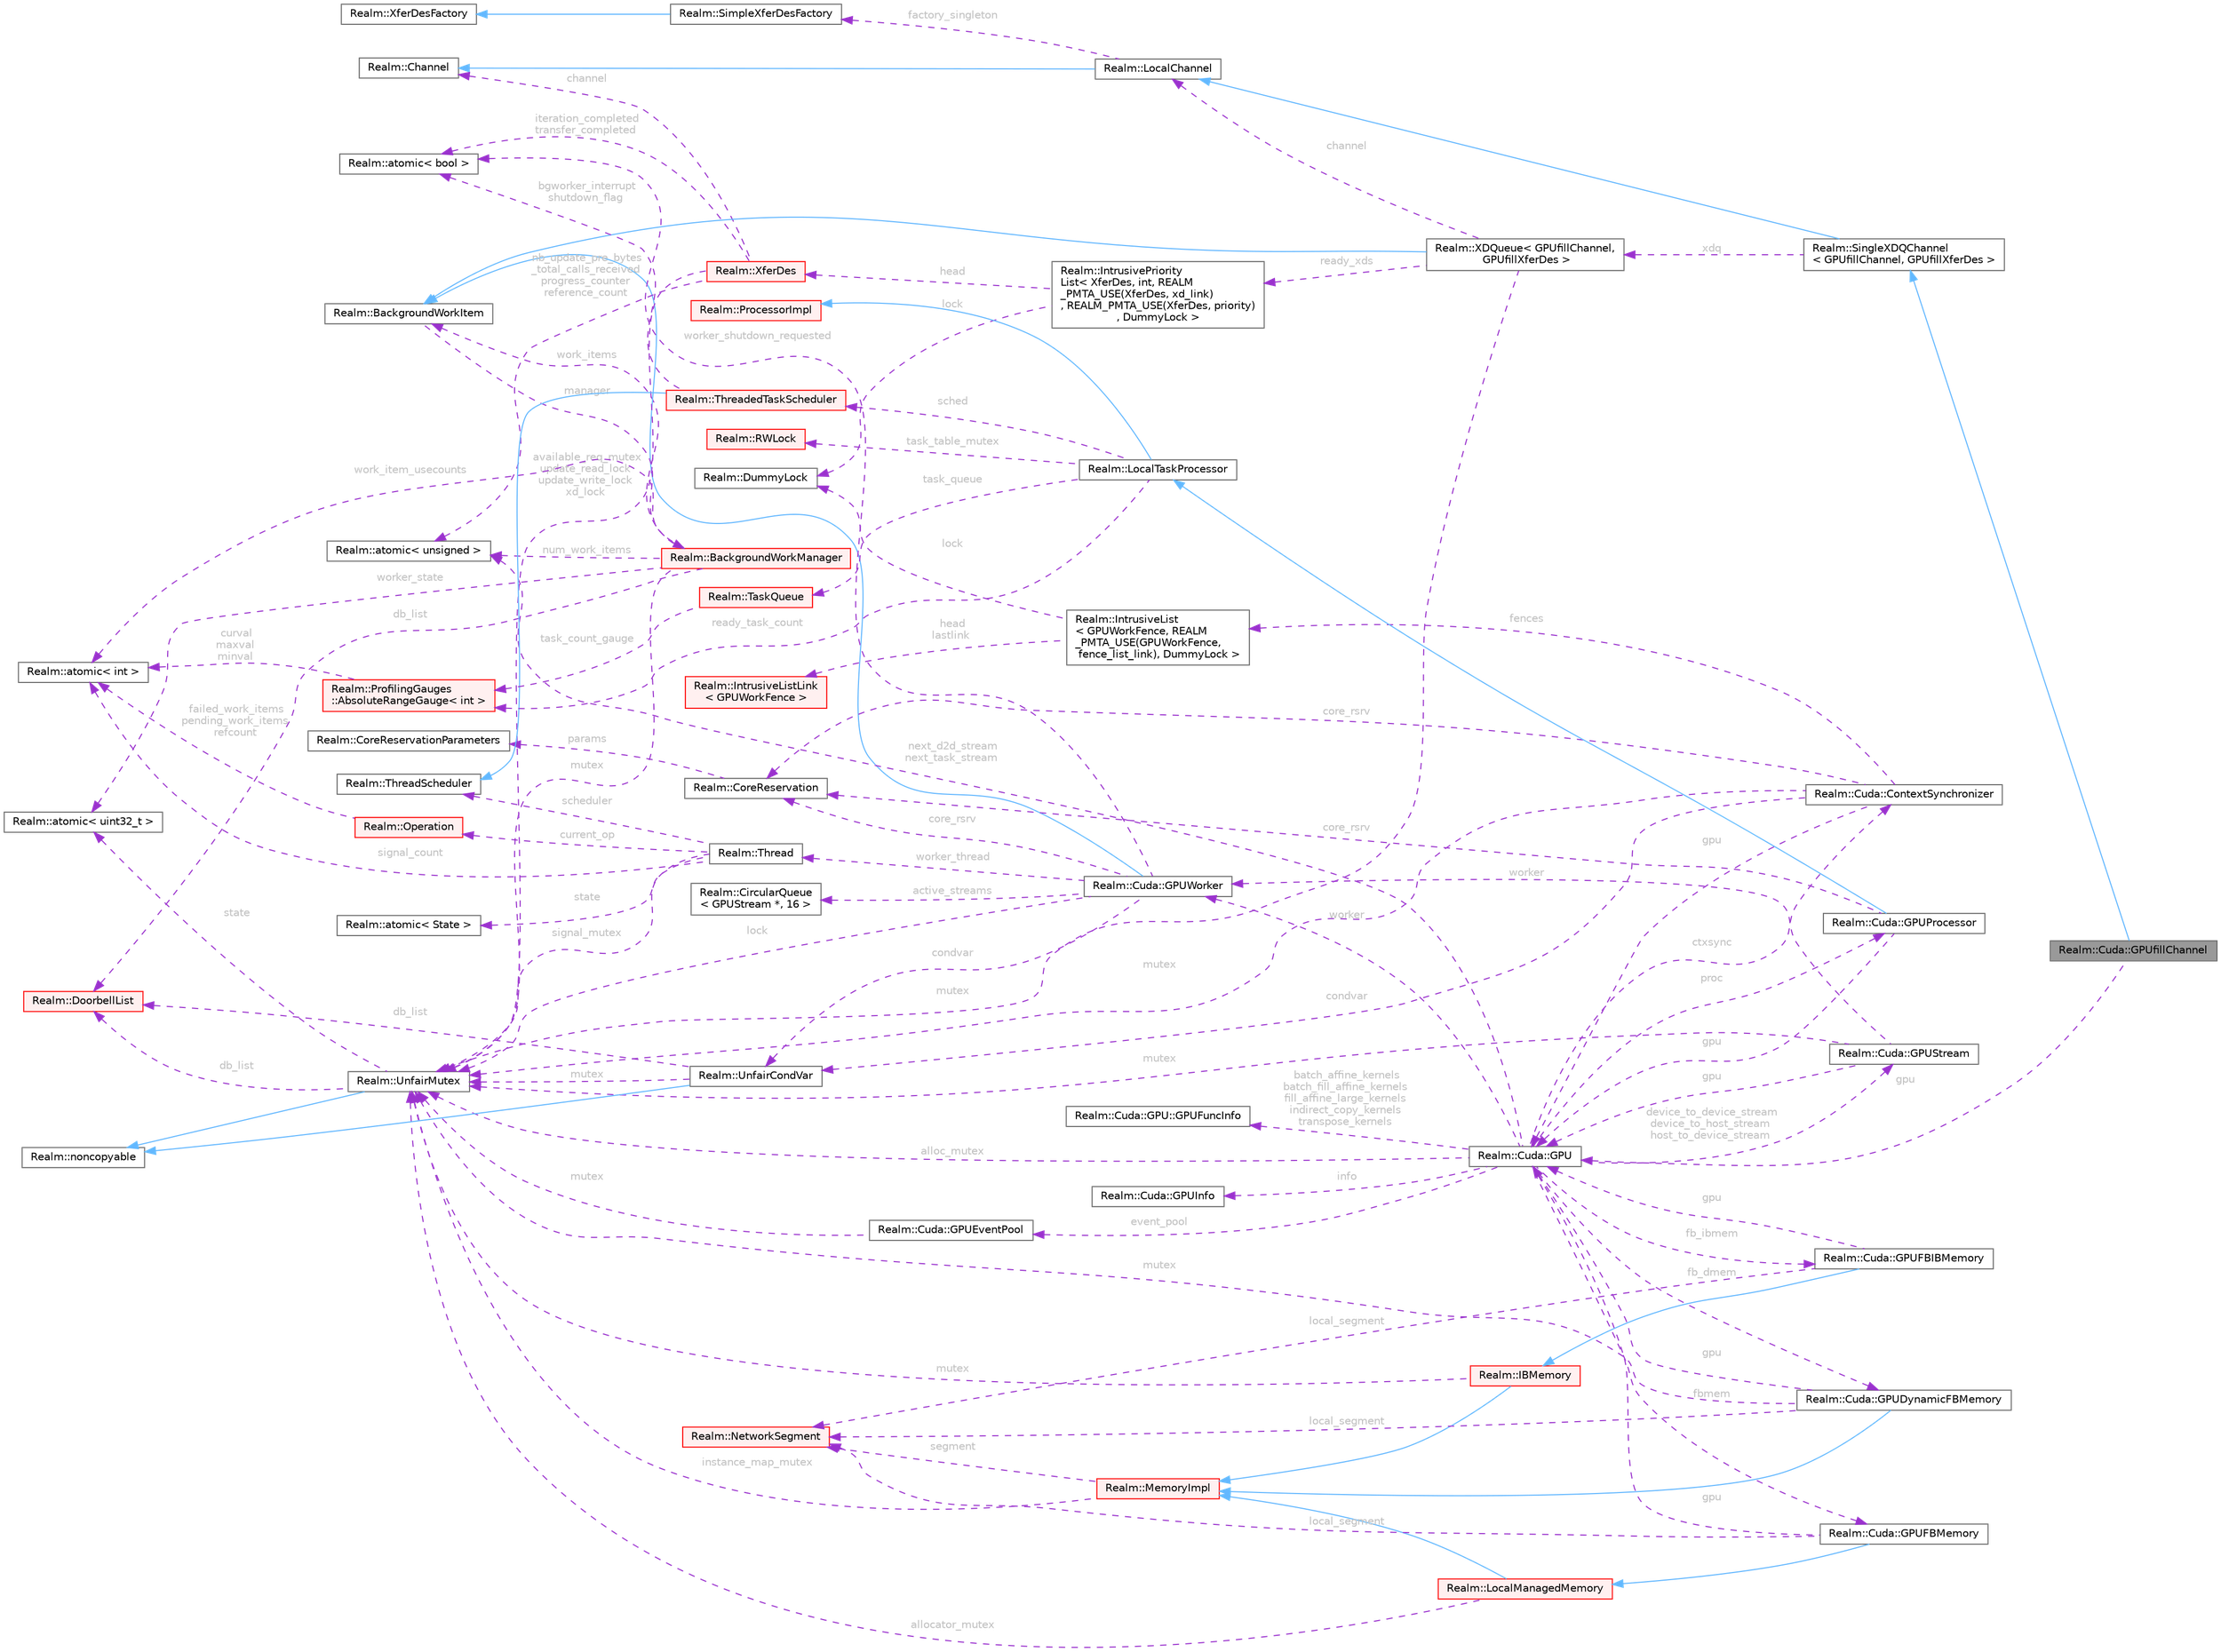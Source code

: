 digraph "Realm::Cuda::GPUfillChannel"
{
 // LATEX_PDF_SIZE
  bgcolor="transparent";
  edge [fontname=Helvetica,fontsize=10,labelfontname=Helvetica,labelfontsize=10];
  node [fontname=Helvetica,fontsize=10,shape=box,height=0.2,width=0.4];
  rankdir="LR";
  Node1 [id="Node000001",label="Realm::Cuda::GPUfillChannel",height=0.2,width=0.4,color="gray40", fillcolor="grey60", style="filled", fontcolor="black",tooltip=" "];
  Node2 -> Node1 [id="edge1_Node000001_Node000002",dir="back",color="steelblue1",style="solid",tooltip=" "];
  Node2 [id="Node000002",label="Realm::SingleXDQChannel\l\< GPUfillChannel, GPUfillXferDes \>",height=0.2,width=0.4,color="gray40", fillcolor="white", style="filled",URL="$classRealm_1_1SingleXDQChannel.html",tooltip=" "];
  Node3 -> Node2 [id="edge2_Node000002_Node000003",dir="back",color="steelblue1",style="solid",tooltip=" "];
  Node3 [id="Node000003",label="Realm::LocalChannel",height=0.2,width=0.4,color="gray40", fillcolor="white", style="filled",URL="$classRealm_1_1LocalChannel.html",tooltip=" "];
  Node4 -> Node3 [id="edge3_Node000003_Node000004",dir="back",color="steelblue1",style="solid",tooltip=" "];
  Node4 [id="Node000004",label="Realm::Channel",height=0.2,width=0.4,color="gray40", fillcolor="white", style="filled",URL="$classRealm_1_1Channel.html",tooltip=" "];
  Node5 -> Node3 [id="edge4_Node000003_Node000005",dir="back",color="darkorchid3",style="dashed",tooltip=" ",label=" factory_singleton",fontcolor="grey" ];
  Node5 [id="Node000005",label="Realm::SimpleXferDesFactory",height=0.2,width=0.4,color="gray40", fillcolor="white", style="filled",URL="$classRealm_1_1SimpleXferDesFactory.html",tooltip=" "];
  Node6 -> Node5 [id="edge5_Node000005_Node000006",dir="back",color="steelblue1",style="solid",tooltip=" "];
  Node6 [id="Node000006",label="Realm::XferDesFactory",height=0.2,width=0.4,color="gray40", fillcolor="white", style="filled",URL="$classRealm_1_1XferDesFactory.html",tooltip=" "];
  Node7 -> Node2 [id="edge6_Node000002_Node000007",dir="back",color="darkorchid3",style="dashed",tooltip=" ",label=" xdq",fontcolor="grey" ];
  Node7 [id="Node000007",label="Realm::XDQueue\< GPUfillChannel,\l GPUfillXferDes \>",height=0.2,width=0.4,color="gray40", fillcolor="white", style="filled",URL="$classRealm_1_1XDQueue.html",tooltip=" "];
  Node8 -> Node7 [id="edge7_Node000007_Node000008",dir="back",color="steelblue1",style="solid",tooltip=" "];
  Node8 [id="Node000008",label="Realm::BackgroundWorkItem",height=0.2,width=0.4,color="gray40", fillcolor="white", style="filled",URL="$classRealm_1_1BackgroundWorkItem.html",tooltip=" "];
  Node9 -> Node8 [id="edge8_Node000008_Node000009",dir="back",color="darkorchid3",style="dashed",tooltip=" ",label=" manager",fontcolor="grey" ];
  Node9 [id="Node000009",label="Realm::BackgroundWorkManager",height=0.2,width=0.4,color="red", fillcolor="#FFF0F0", style="filled",URL="$classRealm_1_1BackgroundWorkManager.html",tooltip=" "];
  Node11 -> Node9 [id="edge9_Node000009_Node000011",dir="back",color="darkorchid3",style="dashed",tooltip=" ",label=" mutex",fontcolor="grey" ];
  Node11 [id="Node000011",label="Realm::UnfairMutex",height=0.2,width=0.4,color="gray40", fillcolor="white", style="filled",URL="$classRealm_1_1UnfairMutex.html",tooltip=" "];
  Node12 -> Node11 [id="edge10_Node000011_Node000012",dir="back",color="steelblue1",style="solid",tooltip=" "];
  Node12 [id="Node000012",label="Realm::noncopyable",height=0.2,width=0.4,color="gray40", fillcolor="white", style="filled",URL="$classRealm_1_1noncopyable.html",tooltip=" "];
  Node13 -> Node11 [id="edge11_Node000011_Node000013",dir="back",color="darkorchid3",style="dashed",tooltip=" ",label=" state",fontcolor="grey" ];
  Node13 [id="Node000013",label="Realm::atomic\< uint32_t \>",height=0.2,width=0.4,color="gray40", fillcolor="white", style="filled",URL="$classRealm_1_1atomic.html",tooltip=" "];
  Node14 -> Node11 [id="edge12_Node000011_Node000014",dir="back",color="darkorchid3",style="dashed",tooltip=" ",label=" db_list",fontcolor="grey" ];
  Node14 [id="Node000014",label="Realm::DoorbellList",height=0.2,width=0.4,color="red", fillcolor="#FFF0F0", style="filled",URL="$classRealm_1_1DoorbellList.html",tooltip=" "];
  Node16 -> Node9 [id="edge13_Node000009_Node000016",dir="back",color="darkorchid3",style="dashed",tooltip=" ",label=" num_work_items",fontcolor="grey" ];
  Node16 [id="Node000016",label="Realm::atomic\< unsigned \>",height=0.2,width=0.4,color="gray40", fillcolor="white", style="filled",URL="$classRealm_1_1atomic.html",tooltip=" "];
  Node18 -> Node9 [id="edge14_Node000009_Node000018",dir="back",color="darkorchid3",style="dashed",tooltip=" ",label=" work_item_usecounts",fontcolor="grey" ];
  Node18 [id="Node000018",label="Realm::atomic\< int \>",height=0.2,width=0.4,color="gray40", fillcolor="white", style="filled",URL="$classRealm_1_1atomic.html",tooltip=" "];
  Node8 -> Node9 [id="edge15_Node000009_Node000008",dir="back",color="darkorchid3",style="dashed",tooltip=" ",label=" work_items",fontcolor="grey" ];
  Node13 -> Node9 [id="edge16_Node000009_Node000013",dir="back",color="darkorchid3",style="dashed",tooltip=" ",label=" worker_state",fontcolor="grey" ];
  Node14 -> Node9 [id="edge17_Node000009_Node000014",dir="back",color="darkorchid3",style="dashed",tooltip=" ",label=" db_list",fontcolor="grey" ];
  Node3 -> Node7 [id="edge18_Node000007_Node000003",dir="back",color="darkorchid3",style="dashed",tooltip=" ",label=" channel",fontcolor="grey" ];
  Node11 -> Node7 [id="edge19_Node000007_Node000011",dir="back",color="darkorchid3",style="dashed",tooltip=" ",label=" mutex",fontcolor="grey" ];
  Node21 -> Node7 [id="edge20_Node000007_Node000021",dir="back",color="darkorchid3",style="dashed",tooltip=" ",label=" ready_xds",fontcolor="grey" ];
  Node21 [id="Node000021",label="Realm::IntrusivePriority\lList\< XferDes, int, REALM\l_PMTA_USE(XferDes, xd_link)\l, REALM_PMTA_USE(XferDes, priority)\l, DummyLock \>",height=0.2,width=0.4,color="gray40", fillcolor="white", style="filled",URL="$classRealm_1_1IntrusivePriorityList.html",tooltip=" "];
  Node22 -> Node21 [id="edge21_Node000021_Node000022",dir="back",color="darkorchid3",style="dashed",tooltip=" ",label=" lock",fontcolor="grey" ];
  Node22 [id="Node000022",label="Realm::DummyLock",height=0.2,width=0.4,color="gray40", fillcolor="white", style="filled",URL="$classRealm_1_1DummyLock.html",tooltip=" "];
  Node23 -> Node21 [id="edge22_Node000021_Node000023",dir="back",color="darkorchid3",style="dashed",tooltip=" ",label=" head",fontcolor="grey" ];
  Node23 [id="Node000023",label="Realm::XferDes",height=0.2,width=0.4,color="red", fillcolor="#FFF0F0", style="filled",URL="$classRealm_1_1XferDes.html",tooltip=" "];
  Node26 -> Node23 [id="edge23_Node000023_Node000026",dir="back",color="darkorchid3",style="dashed",tooltip=" ",label=" iteration_completed\ntransfer_completed",fontcolor="grey" ];
  Node26 [id="Node000026",label="Realm::atomic\< bool \>",height=0.2,width=0.4,color="gray40", fillcolor="white", style="filled",URL="$classRealm_1_1atomic.html",tooltip=" "];
  Node4 -> Node23 [id="edge24_Node000023_Node000004",dir="back",color="darkorchid3",style="dashed",tooltip=" ",label=" channel",fontcolor="grey" ];
  Node11 -> Node23 [id="edge25_Node000023_Node000011",dir="back",color="darkorchid3",style="dashed",tooltip=" ",label=" available_req_mutex\nupdate_read_lock\nupdate_write_lock\nxd_lock",fontcolor="grey" ];
  Node16 -> Node23 [id="edge26_Node000023_Node000016",dir="back",color="darkorchid3",style="dashed",tooltip=" ",label=" nb_update_pre_bytes\l_total_calls_received\nprogress_counter\nreference_count",fontcolor="grey" ];
  Node34 -> Node1 [id="edge27_Node000001_Node000034",dir="back",color="darkorchid3",style="dashed",tooltip=" ",label=" gpu",fontcolor="grey" ];
  Node34 [id="Node000034",label="Realm::Cuda::GPU",height=0.2,width=0.4,color="gray40", fillcolor="white", style="filled",URL="$classRealm_1_1Cuda_1_1GPU.html",tooltip=" "];
  Node35 -> Node34 [id="edge28_Node000034_Node000035",dir="back",color="darkorchid3",style="dashed",tooltip=" ",label=" ctxsync",fontcolor="grey" ];
  Node35 [id="Node000035",label="Realm::Cuda::ContextSynchronizer",height=0.2,width=0.4,color="gray40", fillcolor="white", style="filled",URL="$classRealm_1_1Cuda_1_1ContextSynchronizer.html",tooltip=" "];
  Node34 -> Node35 [id="edge29_Node000035_Node000034",dir="back",color="darkorchid3",style="dashed",tooltip=" ",label=" gpu",fontcolor="grey" ];
  Node11 -> Node35 [id="edge30_Node000035_Node000011",dir="back",color="darkorchid3",style="dashed",tooltip=" ",label=" mutex",fontcolor="grey" ];
  Node36 -> Node35 [id="edge31_Node000035_Node000036",dir="back",color="darkorchid3",style="dashed",tooltip=" ",label=" condvar",fontcolor="grey" ];
  Node36 [id="Node000036",label="Realm::UnfairCondVar",height=0.2,width=0.4,color="gray40", fillcolor="white", style="filled",URL="$classRealm_1_1UnfairCondVar.html",tooltip=" "];
  Node12 -> Node36 [id="edge32_Node000036_Node000012",dir="back",color="steelblue1",style="solid",tooltip=" "];
  Node11 -> Node36 [id="edge33_Node000036_Node000011",dir="back",color="darkorchid3",style="dashed",tooltip=" ",label=" mutex",fontcolor="grey" ];
  Node14 -> Node36 [id="edge34_Node000036_Node000014",dir="back",color="darkorchid3",style="dashed",tooltip=" ",label=" db_list",fontcolor="grey" ];
  Node37 -> Node35 [id="edge35_Node000035_Node000037",dir="back",color="darkorchid3",style="dashed",tooltip=" ",label=" fences",fontcolor="grey" ];
  Node37 [id="Node000037",label="Realm::IntrusiveList\l\< GPUWorkFence, REALM\l_PMTA_USE(GPUWorkFence,\l fence_list_link), DummyLock \>",height=0.2,width=0.4,color="gray40", fillcolor="white", style="filled",URL="$classRealm_1_1IntrusiveList.html",tooltip=" "];
  Node22 -> Node37 [id="edge36_Node000037_Node000022",dir="back",color="darkorchid3",style="dashed",tooltip=" ",label=" lock",fontcolor="grey" ];
  Node38 -> Node37 [id="edge37_Node000037_Node000038",dir="back",color="darkorchid3",style="dashed",tooltip=" ",label=" head\nlastlink",fontcolor="grey" ];
  Node38 [id="Node000038",label="Realm::IntrusiveListLink\l\< GPUWorkFence \>",height=0.2,width=0.4,color="red", fillcolor="#FFF0F0", style="filled",URL="$structRealm_1_1IntrusiveListLink.html",tooltip=" "];
  Node72 -> Node35 [id="edge38_Node000035_Node000072",dir="back",color="darkorchid3",style="dashed",tooltip=" ",label=" core_rsrv",fontcolor="grey" ];
  Node72 [id="Node000072",label="Realm::CoreReservation",height=0.2,width=0.4,color="gray40", fillcolor="white", style="filled",URL="$classRealm_1_1CoreReservation.html",tooltip=" "];
  Node73 -> Node72 [id="edge39_Node000072_Node000073",dir="back",color="darkorchid3",style="dashed",tooltip=" ",label=" params",fontcolor="grey" ];
  Node73 [id="Node000073",label="Realm::CoreReservationParameters",height=0.2,width=0.4,color="gray40", fillcolor="white", style="filled",URL="$classRealm_1_1CoreReservationParameters.html",tooltip=" "];
  Node74 -> Node34 [id="edge40_Node000034_Node000074",dir="back",color="darkorchid3",style="dashed",tooltip=" ",label=" info",fontcolor="grey" ];
  Node74 [id="Node000074",label="Realm::Cuda::GPUInfo",height=0.2,width=0.4,color="gray40", fillcolor="white", style="filled",URL="$structRealm_1_1Cuda_1_1GPUInfo.html",tooltip=" "];
  Node75 -> Node34 [id="edge41_Node000034_Node000075",dir="back",color="darkorchid3",style="dashed",tooltip=" ",label=" worker",fontcolor="grey" ];
  Node75 [id="Node000075",label="Realm::Cuda::GPUWorker",height=0.2,width=0.4,color="gray40", fillcolor="white", style="filled",URL="$classRealm_1_1Cuda_1_1GPUWorker.html",tooltip=" "];
  Node8 -> Node75 [id="edge42_Node000075_Node000008",dir="back",color="steelblue1",style="solid",tooltip=" "];
  Node11 -> Node75 [id="edge43_Node000075_Node000011",dir="back",color="darkorchid3",style="dashed",tooltip=" ",label=" lock",fontcolor="grey" ];
  Node36 -> Node75 [id="edge44_Node000075_Node000036",dir="back",color="darkorchid3",style="dashed",tooltip=" ",label=" condvar",fontcolor="grey" ];
  Node76 -> Node75 [id="edge45_Node000075_Node000076",dir="back",color="darkorchid3",style="dashed",tooltip=" ",label=" active_streams",fontcolor="grey" ];
  Node76 [id="Node000076",label="Realm::CircularQueue\l\< GPUStream *, 16 \>",height=0.2,width=0.4,color="gray40", fillcolor="white", style="filled",URL="$classRealm_1_1CircularQueue.html",tooltip=" "];
  Node72 -> Node75 [id="edge46_Node000075_Node000072",dir="back",color="darkorchid3",style="dashed",tooltip=" ",label=" core_rsrv",fontcolor="grey" ];
  Node77 -> Node75 [id="edge47_Node000075_Node000077",dir="back",color="darkorchid3",style="dashed",tooltip=" ",label=" worker_thread",fontcolor="grey" ];
  Node77 [id="Node000077",label="Realm::Thread",height=0.2,width=0.4,color="gray40", fillcolor="white", style="filled",URL="$classRealm_1_1Thread.html",tooltip=" "];
  Node78 -> Node77 [id="edge48_Node000077_Node000078",dir="back",color="darkorchid3",style="dashed",tooltip=" ",label=" state",fontcolor="grey" ];
  Node78 [id="Node000078",label="Realm::atomic\< State \>",height=0.2,width=0.4,color="gray40", fillcolor="white", style="filled",URL="$classRealm_1_1atomic.html",tooltip=" "];
  Node79 -> Node77 [id="edge49_Node000077_Node000079",dir="back",color="darkorchid3",style="dashed",tooltip=" ",label=" scheduler",fontcolor="grey" ];
  Node79 [id="Node000079",label="Realm::ThreadScheduler",height=0.2,width=0.4,color="gray40", fillcolor="white", style="filled",URL="$classRealm_1_1ThreadScheduler.html",tooltip=" "];
  Node41 -> Node77 [id="edge50_Node000077_Node000041",dir="back",color="darkorchid3",style="dashed",tooltip=" ",label=" current_op",fontcolor="grey" ];
  Node41 [id="Node000041",label="Realm::Operation",height=0.2,width=0.4,color="red", fillcolor="#FFF0F0", style="filled",URL="$classRealm_1_1Operation.html",tooltip=" "];
  Node18 -> Node41 [id="edge51_Node000041_Node000018",dir="back",color="darkorchid3",style="dashed",tooltip=" ",label=" failed_work_items\npending_work_items\nrefcount",fontcolor="grey" ];
  Node18 -> Node77 [id="edge52_Node000077_Node000018",dir="back",color="darkorchid3",style="dashed",tooltip=" ",label=" signal_count",fontcolor="grey" ];
  Node11 -> Node77 [id="edge53_Node000077_Node000011",dir="back",color="darkorchid3",style="dashed",tooltip=" ",label=" signal_mutex",fontcolor="grey" ];
  Node26 -> Node75 [id="edge54_Node000075_Node000026",dir="back",color="darkorchid3",style="dashed",tooltip=" ",label=" worker_shutdown_requested",fontcolor="grey" ];
  Node80 -> Node34 [id="edge55_Node000034_Node000080",dir="back",color="darkorchid3",style="dashed",tooltip=" ",label=" proc",fontcolor="grey" ];
  Node80 [id="Node000080",label="Realm::Cuda::GPUProcessor",height=0.2,width=0.4,color="gray40", fillcolor="white", style="filled",URL="$classRealm_1_1Cuda_1_1GPUProcessor.html",tooltip=" "];
  Node81 -> Node80 [id="edge56_Node000080_Node000081",dir="back",color="steelblue1",style="solid",tooltip=" "];
  Node81 [id="Node000081",label="Realm::LocalTaskProcessor",height=0.2,width=0.4,color="gray40", fillcolor="white", style="filled",URL="$classRealm_1_1LocalTaskProcessor.html",tooltip=" "];
  Node46 -> Node81 [id="edge57_Node000081_Node000046",dir="back",color="steelblue1",style="solid",tooltip=" "];
  Node46 [id="Node000046",label="Realm::ProcessorImpl",height=0.2,width=0.4,color="red", fillcolor="#FFF0F0", style="filled",URL="$classRealm_1_1ProcessorImpl.html",tooltip=" "];
  Node82 -> Node81 [id="edge58_Node000081_Node000082",dir="back",color="darkorchid3",style="dashed",tooltip=" ",label=" sched",fontcolor="grey" ];
  Node82 [id="Node000082",label="Realm::ThreadedTaskScheduler",height=0.2,width=0.4,color="red", fillcolor="#FFF0F0", style="filled",URL="$classRealm_1_1ThreadedTaskScheduler.html",tooltip=" "];
  Node79 -> Node82 [id="edge59_Node000082_Node000079",dir="back",color="steelblue1",style="solid",tooltip=" "];
  Node26 -> Node82 [id="edge60_Node000082_Node000026",dir="back",color="darkorchid3",style="dashed",tooltip=" ",label=" bgworker_interrupt\nshutdown_flag",fontcolor="grey" ];
  Node102 -> Node81 [id="edge61_Node000081_Node000102",dir="back",color="darkorchid3",style="dashed",tooltip=" ",label=" task_queue",fontcolor="grey" ];
  Node102 [id="Node000102",label="Realm::TaskQueue",height=0.2,width=0.4,color="red", fillcolor="#FFF0F0", style="filled",URL="$classRealm_1_1TaskQueue.html",tooltip=" "];
  Node89 -> Node102 [id="edge62_Node000102_Node000089",dir="back",color="darkorchid3",style="dashed",tooltip=" ",label=" task_count_gauge",fontcolor="grey" ];
  Node89 [id="Node000089",label="Realm::ProfilingGauges\l::AbsoluteRangeGauge\< int \>",height=0.2,width=0.4,color="red", fillcolor="#FFF0F0", style="filled",URL="$classRealm_1_1ProfilingGauges_1_1AbsoluteRangeGauge.html",tooltip=" "];
  Node18 -> Node89 [id="edge63_Node000089_Node000018",dir="back",color="darkorchid3",style="dashed",tooltip=" ",label=" curval\nmaxval\nminval",fontcolor="grey" ];
  Node89 -> Node81 [id="edge64_Node000081_Node000089",dir="back",color="darkorchid3",style="dashed",tooltip=" ",label=" ready_task_count",fontcolor="grey" ];
  Node110 -> Node81 [id="edge65_Node000081_Node000110",dir="back",color="darkorchid3",style="dashed",tooltip=" ",label=" task_table_mutex",fontcolor="grey" ];
  Node110 [id="Node000110",label="Realm::RWLock",height=0.2,width=0.4,color="red", fillcolor="#FFF0F0", style="filled",URL="$classRealm_1_1RWLock.html",tooltip=" "];
  Node34 -> Node80 [id="edge66_Node000080_Node000034",dir="back",color="darkorchid3",style="dashed",tooltip=" ",label=" gpu",fontcolor="grey" ];
  Node72 -> Node80 [id="edge67_Node000080_Node000072",dir="back",color="darkorchid3",style="dashed",tooltip=" ",label=" core_rsrv",fontcolor="grey" ];
  Node113 -> Node34 [id="edge68_Node000034_Node000113",dir="back",color="darkorchid3",style="dashed",tooltip=" ",label=" fbmem",fontcolor="grey" ];
  Node113 [id="Node000113",label="Realm::Cuda::GPUFBMemory",height=0.2,width=0.4,color="gray40", fillcolor="white", style="filled",URL="$classRealm_1_1Cuda_1_1GPUFBMemory.html",tooltip=" "];
  Node114 -> Node113 [id="edge69_Node000113_Node000114",dir="back",color="steelblue1",style="solid",tooltip=" "];
  Node114 [id="Node000114",label="Realm::LocalManagedMemory",height=0.2,width=0.4,color="red", fillcolor="#FFF0F0", style="filled",URL="$classRealm_1_1LocalManagedMemory.html",tooltip=" "];
  Node115 -> Node114 [id="edge70_Node000114_Node000115",dir="back",color="steelblue1",style="solid",tooltip=" "];
  Node115 [id="Node000115",label="Realm::MemoryImpl",height=0.2,width=0.4,color="red", fillcolor="#FFF0F0", style="filled",URL="$classRealm_1_1MemoryImpl.html",tooltip=" "];
  Node117 -> Node115 [id="edge71_Node000115_Node000117",dir="back",color="darkorchid3",style="dashed",tooltip=" ",label=" segment",fontcolor="grey" ];
  Node117 [id="Node000117",label="Realm::NetworkSegment",height=0.2,width=0.4,color="red", fillcolor="#FFF0F0", style="filled",URL="$classRealm_1_1NetworkSegment.html",tooltip=" "];
  Node11 -> Node115 [id="edge72_Node000115_Node000011",dir="back",color="darkorchid3",style="dashed",tooltip=" ",label=" instance_map_mutex",fontcolor="grey" ];
  Node11 -> Node114 [id="edge73_Node000114_Node000011",dir="back",color="darkorchid3",style="dashed",tooltip=" ",label=" allocator_mutex",fontcolor="grey" ];
  Node34 -> Node113 [id="edge74_Node000113_Node000034",dir="back",color="darkorchid3",style="dashed",tooltip=" ",label=" gpu",fontcolor="grey" ];
  Node117 -> Node113 [id="edge75_Node000113_Node000117",dir="back",color="darkorchid3",style="dashed",tooltip=" ",label=" local_segment",fontcolor="grey" ];
  Node145 -> Node34 [id="edge76_Node000034_Node000145",dir="back",color="darkorchid3",style="dashed",tooltip=" ",label=" fb_dmem",fontcolor="grey" ];
  Node145 [id="Node000145",label="Realm::Cuda::GPUDynamicFBMemory",height=0.2,width=0.4,color="gray40", fillcolor="white", style="filled",URL="$classRealm_1_1Cuda_1_1GPUDynamicFBMemory.html",tooltip=" "];
  Node115 -> Node145 [id="edge77_Node000145_Node000115",dir="back",color="steelblue1",style="solid",tooltip=" "];
  Node34 -> Node145 [id="edge78_Node000145_Node000034",dir="back",color="darkorchid3",style="dashed",tooltip=" ",label=" gpu",fontcolor="grey" ];
  Node11 -> Node145 [id="edge79_Node000145_Node000011",dir="back",color="darkorchid3",style="dashed",tooltip=" ",label=" mutex",fontcolor="grey" ];
  Node117 -> Node145 [id="edge80_Node000145_Node000117",dir="back",color="darkorchid3",style="dashed",tooltip=" ",label=" local_segment",fontcolor="grey" ];
  Node146 -> Node34 [id="edge81_Node000034_Node000146",dir="back",color="darkorchid3",style="dashed",tooltip=" ",label=" fb_ibmem",fontcolor="grey" ];
  Node146 [id="Node000146",label="Realm::Cuda::GPUFBIBMemory",height=0.2,width=0.4,color="gray40", fillcolor="white", style="filled",URL="$classRealm_1_1Cuda_1_1GPUFBIBMemory.html",tooltip=" "];
  Node147 -> Node146 [id="edge82_Node000146_Node000147",dir="back",color="steelblue1",style="solid",tooltip=" "];
  Node147 [id="Node000147",label="Realm::IBMemory",height=0.2,width=0.4,color="red", fillcolor="#FFF0F0", style="filled",URL="$classRealm_1_1IBMemory.html",tooltip=" "];
  Node115 -> Node147 [id="edge83_Node000147_Node000115",dir="back",color="steelblue1",style="solid",tooltip=" "];
  Node11 -> Node147 [id="edge84_Node000147_Node000011",dir="back",color="darkorchid3",style="dashed",tooltip=" ",label=" mutex",fontcolor="grey" ];
  Node34 -> Node146 [id="edge85_Node000146_Node000034",dir="back",color="darkorchid3",style="dashed",tooltip=" ",label=" gpu",fontcolor="grey" ];
  Node117 -> Node146 [id="edge86_Node000146_Node000117",dir="back",color="darkorchid3",style="dashed",tooltip=" ",label=" local_segment",fontcolor="grey" ];
  Node149 -> Node34 [id="edge87_Node000034_Node000149",dir="back",color="darkorchid3",style="dashed",tooltip=" ",label=" batch_affine_kernels\nbatch_fill_affine_kernels\nfill_affine_large_kernels\nindirect_copy_kernels\ntranspose_kernels",fontcolor="grey" ];
  Node149 [id="Node000149",label="Realm::Cuda::GPU::GPUFuncInfo",height=0.2,width=0.4,color="gray40", fillcolor="white", style="filled",URL="$structRealm_1_1Cuda_1_1GPU_1_1GPUFuncInfo.html",tooltip=" "];
  Node150 -> Node34 [id="edge88_Node000034_Node000150",dir="back",color="darkorchid3",style="dashed",tooltip=" ",label=" device_to_device_stream\ndevice_to_host_stream\nhost_to_device_stream",fontcolor="grey" ];
  Node150 [id="Node000150",label="Realm::Cuda::GPUStream",height=0.2,width=0.4,color="gray40", fillcolor="white", style="filled",URL="$classRealm_1_1Cuda_1_1GPUStream.html",tooltip=" "];
  Node34 -> Node150 [id="edge89_Node000150_Node000034",dir="back",color="darkorchid3",style="dashed",tooltip=" ",label=" gpu",fontcolor="grey" ];
  Node75 -> Node150 [id="edge90_Node000150_Node000075",dir="back",color="darkorchid3",style="dashed",tooltip=" ",label=" worker",fontcolor="grey" ];
  Node11 -> Node150 [id="edge91_Node000150_Node000011",dir="back",color="darkorchid3",style="dashed",tooltip=" ",label=" mutex",fontcolor="grey" ];
  Node16 -> Node34 [id="edge92_Node000034_Node000016",dir="back",color="darkorchid3",style="dashed",tooltip=" ",label=" next_d2d_stream\nnext_task_stream",fontcolor="grey" ];
  Node151 -> Node34 [id="edge93_Node000034_Node000151",dir="back",color="darkorchid3",style="dashed",tooltip=" ",label=" event_pool",fontcolor="grey" ];
  Node151 [id="Node000151",label="Realm::Cuda::GPUEventPool",height=0.2,width=0.4,color="gray40", fillcolor="white", style="filled",URL="$classRealm_1_1Cuda_1_1GPUEventPool.html",tooltip=" "];
  Node11 -> Node151 [id="edge94_Node000151_Node000011",dir="back",color="darkorchid3",style="dashed",tooltip=" ",label=" mutex",fontcolor="grey" ];
  Node11 -> Node34 [id="edge95_Node000034_Node000011",dir="back",color="darkorchid3",style="dashed",tooltip=" ",label=" alloc_mutex",fontcolor="grey" ];
}
